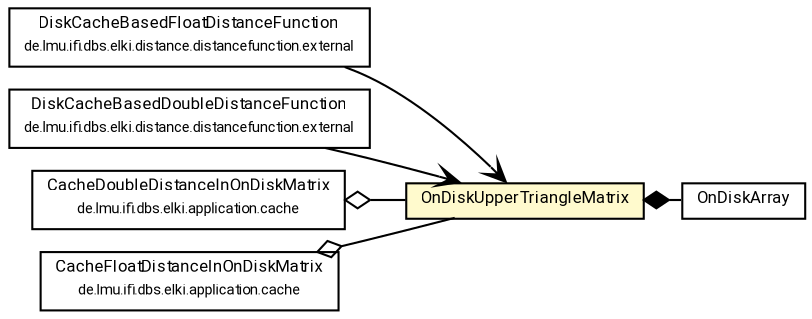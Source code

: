 #!/usr/local/bin/dot
#
# Class diagram 
# Generated by UMLGraph version R5_7_2-60-g0e99a6 (http://www.spinellis.gr/umlgraph/)
#

digraph G {
	graph [fontnames="svg"]
	edge [fontname="Roboto",fontsize=7,labelfontname="Roboto",labelfontsize=7,color="black"];
	node [fontname="Roboto",fontcolor="black",fontsize=8,shape=plaintext,margin=0,width=0,height=0];
	nodesep=0.15;
	ranksep=0.25;
	rankdir=LR;
	// de.lmu.ifi.dbs.elki.persistent.OnDiskArray
	c7669505 [label=<<table title="de.lmu.ifi.dbs.elki.persistent.OnDiskArray" border="0" cellborder="1" cellspacing="0" cellpadding="2" href="OnDiskArray.html" target="_parent">
		<tr><td><table border="0" cellspacing="0" cellpadding="1">
		<tr><td align="center" balign="center"> <font face="Roboto">OnDiskArray</font> </td></tr>
		</table></td></tr>
		</table>>, URL="OnDiskArray.html"];
	// de.lmu.ifi.dbs.elki.persistent.OnDiskUpperTriangleMatrix
	c7669509 [label=<<table title="de.lmu.ifi.dbs.elki.persistent.OnDiskUpperTriangleMatrix" border="0" cellborder="1" cellspacing="0" cellpadding="2" bgcolor="lemonChiffon" href="OnDiskUpperTriangleMatrix.html" target="_parent">
		<tr><td><table border="0" cellspacing="0" cellpadding="1">
		<tr><td align="center" balign="center"> <font face="Roboto">OnDiskUpperTriangleMatrix</font> </td></tr>
		</table></td></tr>
		</table>>, URL="OnDiskUpperTriangleMatrix.html"];
	// de.lmu.ifi.dbs.elki.distance.distancefunction.external.DiskCacheBasedFloatDistanceFunction
	c7669525 [label=<<table title="de.lmu.ifi.dbs.elki.distance.distancefunction.external.DiskCacheBasedFloatDistanceFunction" border="0" cellborder="1" cellspacing="0" cellpadding="2" href="../distance/distancefunction/external/DiskCacheBasedFloatDistanceFunction.html" target="_parent">
		<tr><td><table border="0" cellspacing="0" cellpadding="1">
		<tr><td align="center" balign="center"> <font face="Roboto">DiskCacheBasedFloatDistanceFunction</font> </td></tr>
		<tr><td align="center" balign="center"> <font face="Roboto" point-size="7.0">de.lmu.ifi.dbs.elki.distance.distancefunction.external</font> </td></tr>
		</table></td></tr>
		</table>>, URL="../distance/distancefunction/external/DiskCacheBasedFloatDistanceFunction.html"];
	// de.lmu.ifi.dbs.elki.distance.distancefunction.external.DiskCacheBasedDoubleDistanceFunction
	c7669527 [label=<<table title="de.lmu.ifi.dbs.elki.distance.distancefunction.external.DiskCacheBasedDoubleDistanceFunction" border="0" cellborder="1" cellspacing="0" cellpadding="2" href="../distance/distancefunction/external/DiskCacheBasedDoubleDistanceFunction.html" target="_parent">
		<tr><td><table border="0" cellspacing="0" cellpadding="1">
		<tr><td align="center" balign="center"> <font face="Roboto">DiskCacheBasedDoubleDistanceFunction</font> </td></tr>
		<tr><td align="center" balign="center"> <font face="Roboto" point-size="7.0">de.lmu.ifi.dbs.elki.distance.distancefunction.external</font> </td></tr>
		</table></td></tr>
		</table>>, URL="../distance/distancefunction/external/DiskCacheBasedDoubleDistanceFunction.html"];
	// de.lmu.ifi.dbs.elki.application.cache.CacheDoubleDistanceInOnDiskMatrix<O>
	c7669531 [label=<<table title="de.lmu.ifi.dbs.elki.application.cache.CacheDoubleDistanceInOnDiskMatrix" border="0" cellborder="1" cellspacing="0" cellpadding="2" href="../application/cache/CacheDoubleDistanceInOnDiskMatrix.html" target="_parent">
		<tr><td><table border="0" cellspacing="0" cellpadding="1">
		<tr><td align="center" balign="center"> <font face="Roboto">CacheDoubleDistanceInOnDiskMatrix</font> </td></tr>
		<tr><td align="center" balign="center"> <font face="Roboto" point-size="7.0">de.lmu.ifi.dbs.elki.application.cache</font> </td></tr>
		</table></td></tr>
		</table>>, URL="../application/cache/CacheDoubleDistanceInOnDiskMatrix.html"];
	// de.lmu.ifi.dbs.elki.application.cache.CacheFloatDistanceInOnDiskMatrix<O>
	c7669535 [label=<<table title="de.lmu.ifi.dbs.elki.application.cache.CacheFloatDistanceInOnDiskMatrix" border="0" cellborder="1" cellspacing="0" cellpadding="2" href="../application/cache/CacheFloatDistanceInOnDiskMatrix.html" target="_parent">
		<tr><td><table border="0" cellspacing="0" cellpadding="1">
		<tr><td align="center" balign="center"> <font face="Roboto">CacheFloatDistanceInOnDiskMatrix</font> </td></tr>
		<tr><td align="center" balign="center"> <font face="Roboto" point-size="7.0">de.lmu.ifi.dbs.elki.application.cache</font> </td></tr>
		</table></td></tr>
		</table>>, URL="../application/cache/CacheFloatDistanceInOnDiskMatrix.html"];
	// de.lmu.ifi.dbs.elki.persistent.OnDiskUpperTriangleMatrix composed de.lmu.ifi.dbs.elki.persistent.OnDiskArray
	c7669509 -> c7669505 [arrowhead=none,arrowtail=diamond,dir=back,weight=6];
	// de.lmu.ifi.dbs.elki.application.cache.CacheDoubleDistanceInOnDiskMatrix<O> has de.lmu.ifi.dbs.elki.persistent.OnDiskUpperTriangleMatrix
	c7669531 -> c7669509 [arrowhead=none,arrowtail=ediamond,dir=back,weight=4];
	// de.lmu.ifi.dbs.elki.application.cache.CacheFloatDistanceInOnDiskMatrix<O> has de.lmu.ifi.dbs.elki.persistent.OnDiskUpperTriangleMatrix
	c7669535 -> c7669509 [arrowhead=none,arrowtail=ediamond,dir=back,weight=4];
	// de.lmu.ifi.dbs.elki.distance.distancefunction.external.DiskCacheBasedFloatDistanceFunction navassoc de.lmu.ifi.dbs.elki.persistent.OnDiskUpperTriangleMatrix
	c7669525 -> c7669509 [arrowhead=open,weight=1];
	// de.lmu.ifi.dbs.elki.distance.distancefunction.external.DiskCacheBasedDoubleDistanceFunction navassoc de.lmu.ifi.dbs.elki.persistent.OnDiskUpperTriangleMatrix
	c7669527 -> c7669509 [arrowhead=open,weight=1];
}

